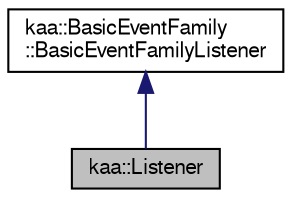 digraph "kaa::Listener"
{
  bgcolor="transparent";
  edge [fontname="FreeSans",fontsize="10",labelfontname="FreeSans",labelfontsize="10"];
  node [fontname="FreeSans",fontsize="10",shape=record];
  Node1 [label="kaa::Listener",height=0.2,width=0.4,color="black", fillcolor="grey75", style="filled" fontcolor="black"];
  Node2 -> Node1 [dir="back",color="midnightblue",fontsize="10",style="solid",fontname="FreeSans"];
  Node2 [label="kaa::BasicEventFamily\l::BasicEventFamilyListener",height=0.2,width=0.4,color="black",URL="$classkaa_1_1BasicEventFamily_1_1BasicEventFamilyListener.html"];
}
